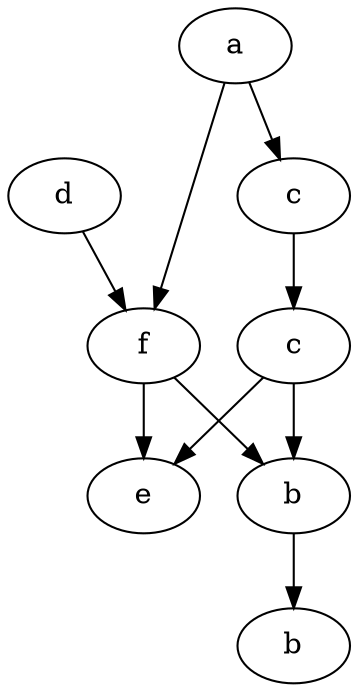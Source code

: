 digraph g {
  1 -> 5
  1 -> 2
  2 -> 4
  3 -> 5
  4 -> 8
  4 -> 6
  5 -> 8
  5 -> 6
  6 -> 7
  1 [label=a]
  2 [label=c]
  3 [label=d]
  4 [label=c]
  5 [label=f]
  6 [label=b]
  7 [label=b]
  8 [label=e]
}